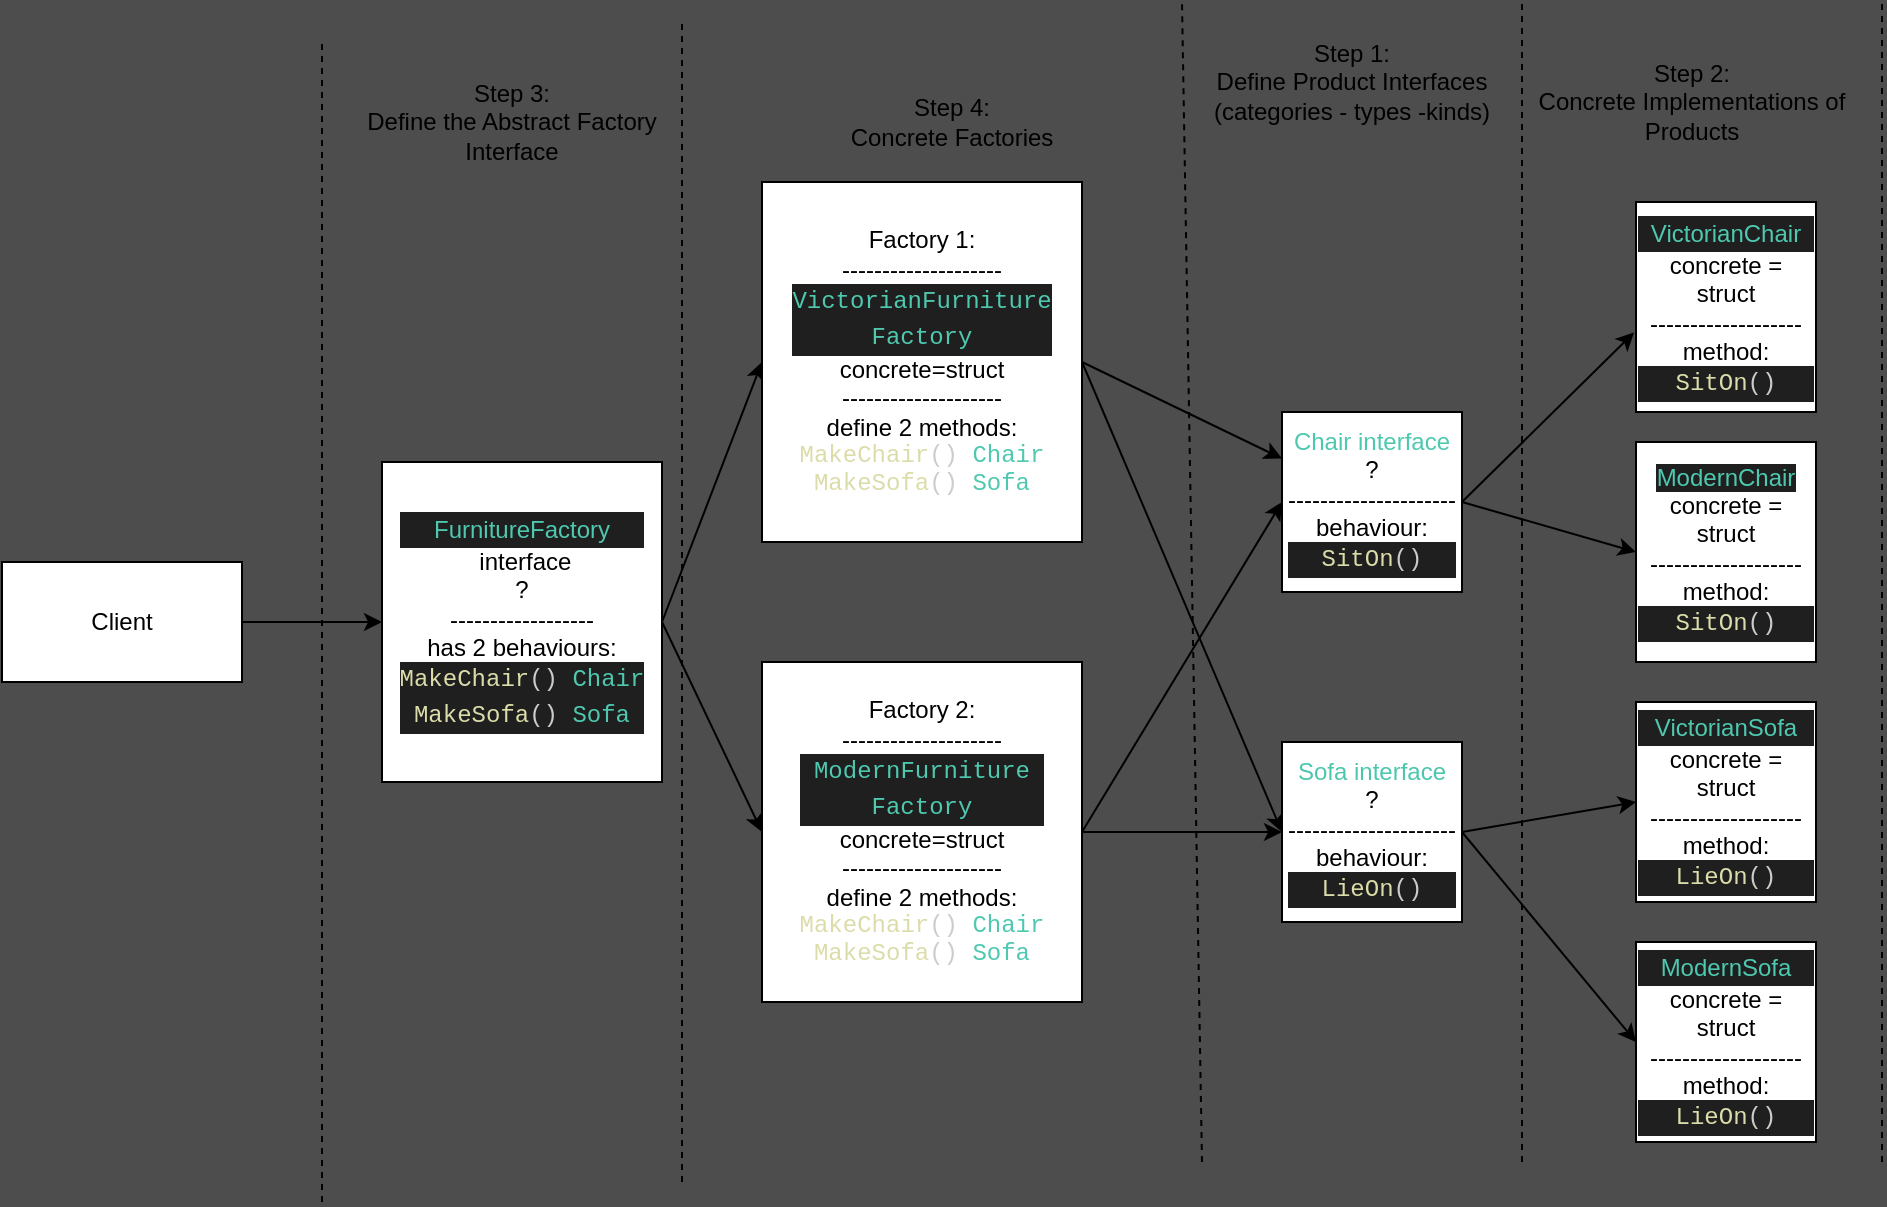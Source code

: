 <mxfile>
    <diagram id="KUEobTJNzFjchIPSe8lg" name="Page-1">
        <mxGraphModel dx="977" dy="554" grid="1" gridSize="10" guides="1" tooltips="1" connect="1" arrows="1" fold="1" page="1" pageScale="1" pageWidth="1654" pageHeight="1169" background="#4D4D4D" math="0" shadow="0">
            <root>
                <mxCell id="0"/>
                <mxCell id="1" parent="0"/>
                <mxCell id="6" value="" style="html=1;exitX=1;exitY=0.5;exitDx=0;exitDy=0;entryX=0;entryY=0.5;entryDx=0;entryDy=0;" parent="1" source="2" target="3" edge="1">
                    <mxGeometry relative="1" as="geometry"/>
                </mxCell>
                <mxCell id="11" value="" style="edgeStyle=none;html=1;entryX=0;entryY=0.5;entryDx=0;entryDy=0;exitX=1;exitY=0.5;exitDx=0;exitDy=0;" parent="1" source="10" target="2" edge="1">
                    <mxGeometry relative="1" as="geometry">
                        <mxPoint x="390" y="480" as="sourcePoint"/>
                    </mxGeometry>
                </mxCell>
                <mxCell id="2" value="&lt;div&gt;&lt;/div&gt;&lt;div&gt;&lt;div style=&quot;color: rgb(204, 204, 204); background-color: rgb(31, 31, 31); line-height: 18px;&quot;&gt;&lt;span style=&quot;color: rgb(78, 201, 176);&quot;&gt;FurnitureFactory&lt;/span&gt;&lt;/div&gt;&amp;nbsp;interface&lt;/div&gt;&lt;div&gt;?&lt;/div&gt;&lt;div&gt;------------------&lt;/div&gt;&lt;div&gt;has 2 behaviours:&lt;div style=&quot;color: rgb(204, 204, 204); background-color: rgb(31, 31, 31); font-family: Menlo, Monaco, &amp;quot;Courier New&amp;quot;, monospace; line-height: 18px;&quot;&gt;&lt;div&gt;&lt;span style=&quot;color: #dcdcaa;&quot;&gt;MakeChair&lt;/span&gt;() &lt;span style=&quot;color: #4ec9b0;&quot;&gt;Chair&lt;/span&gt;&lt;/div&gt;&lt;div&gt;    &lt;span style=&quot;color: #dcdcaa;&quot;&gt;MakeSofa&lt;/span&gt;() &lt;span style=&quot;color: #4ec9b0;&quot;&gt;Sofa&lt;/span&gt;&lt;/div&gt;&lt;/div&gt;&lt;/div&gt;&lt;div&gt;&lt;/div&gt;" style="rounded=0;whiteSpace=wrap;html=1;" parent="1" vertex="1">
                    <mxGeometry x="450" y="290" width="140" height="160" as="geometry"/>
                </mxCell>
                <mxCell id="14" value="" style="html=1;exitX=1;exitY=0.5;exitDx=0;exitDy=0;" parent="1" source="3" target="13" edge="1">
                    <mxGeometry relative="1" as="geometry"/>
                </mxCell>
                <mxCell id="17" style="html=1;exitX=1;exitY=0.5;exitDx=0;exitDy=0;entryX=0;entryY=0.5;entryDx=0;entryDy=0;" parent="1" source="3" target="16" edge="1">
                    <mxGeometry relative="1" as="geometry"/>
                </mxCell>
                <mxCell id="3" value="&lt;div&gt;Factory 1:&lt;/div&gt;&lt;div&gt;--------------------&lt;/div&gt;&lt;div&gt;&lt;/div&gt;&lt;div&gt;&lt;div style=&quot;color: rgb(204, 204, 204); background-color: rgb(31, 31, 31); font-family: Menlo, Monaco, &amp;quot;Courier New&amp;quot;, monospace; line-height: 18px;&quot;&gt;&lt;span style=&quot;color: #4ec9b0;&quot;&gt;VictorianFurniture&lt;/span&gt;&lt;/div&gt;&lt;div style=&quot;color: rgb(204, 204, 204); background-color: rgb(31, 31, 31); font-family: Menlo, Monaco, &amp;quot;Courier New&amp;quot;, monospace; line-height: 18px;&quot;&gt;&lt;span style=&quot;color: #4ec9b0;&quot;&gt;Factory&lt;/span&gt;&lt;/div&gt;concrete=struct&lt;/div&gt;&lt;div&gt;--------------------&lt;/div&gt;&lt;div&gt;define 2 methods:&lt;div style=&quot;color: rgb(204, 204, 204); font-family: Menlo, Monaco, &amp;quot;Courier New&amp;quot;, monospace;&quot;&gt;&lt;span style=&quot;color: rgb(220, 220, 170);&quot;&gt;MakeChair&lt;/span&gt;()&amp;nbsp;&lt;span style=&quot;color: rgb(78, 201, 176);&quot;&gt;Chair&lt;/span&gt;&lt;/div&gt;&lt;div style=&quot;color: rgb(204, 204, 204); font-family: Menlo, Monaco, &amp;quot;Courier New&amp;quot;, monospace;&quot;&gt;&lt;span style=&quot;color: rgb(220, 220, 170);&quot;&gt;MakeSofa&lt;/span&gt;()&amp;nbsp;&lt;span style=&quot;color: rgb(78, 201, 176);&quot;&gt;Sofa&lt;/span&gt;&lt;/div&gt;&lt;/div&gt;&lt;div&gt;&lt;/div&gt;" style="rounded=0;whiteSpace=wrap;html=1;" parent="1" vertex="1">
                    <mxGeometry x="640" y="150" width="160" height="180" as="geometry"/>
                </mxCell>
                <mxCell id="18" style="html=1;exitX=1;exitY=0.5;exitDx=0;exitDy=0;entryX=0;entryY=0.5;entryDx=0;entryDy=0;" parent="1" source="7" target="13" edge="1">
                    <mxGeometry relative="1" as="geometry"/>
                </mxCell>
                <mxCell id="19" style="html=1;exitX=1;exitY=0.5;exitDx=0;exitDy=0;entryX=0;entryY=0.5;entryDx=0;entryDy=0;" parent="1" source="7" target="16" edge="1">
                    <mxGeometry relative="1" as="geometry"/>
                </mxCell>
                <mxCell id="7" value="&lt;div&gt;Factory 2:&lt;/div&gt;&lt;div&gt;--------------------&lt;/div&gt;&lt;div&gt;&lt;/div&gt;&lt;div&gt;&lt;div style=&quot;color: rgb(204, 204, 204); background-color: rgb(31, 31, 31); font-family: Menlo, Monaco, &amp;quot;Courier New&amp;quot;, monospace; line-height: 18px;&quot;&gt;&lt;span style=&quot;color: #4ec9b0;&quot;&gt;ModernFurniture&lt;/span&gt;&lt;/div&gt;&lt;div style=&quot;color: rgb(204, 204, 204); background-color: rgb(31, 31, 31); font-family: Menlo, Monaco, &amp;quot;Courier New&amp;quot;, monospace; line-height: 18px;&quot;&gt;&lt;span style=&quot;color: #4ec9b0;&quot;&gt;Factory&lt;/span&gt;&lt;/div&gt;concrete=struct&lt;/div&gt;&lt;div&gt;--------------------&lt;/div&gt;&lt;div&gt;define 2 methods:&lt;div style=&quot;color: rgb(204, 204, 204); font-family: Menlo, Monaco, &amp;quot;Courier New&amp;quot;, monospace;&quot;&gt;&lt;span style=&quot;color: rgb(220, 220, 170);&quot;&gt;MakeChair&lt;/span&gt;()&amp;nbsp;&lt;span style=&quot;color: rgb(78, 201, 176);&quot;&gt;Chair&lt;/span&gt;&lt;/div&gt;&lt;div style=&quot;color: rgb(204, 204, 204); font-family: Menlo, Monaco, &amp;quot;Courier New&amp;quot;, monospace;&quot;&gt;&lt;span style=&quot;color: rgb(220, 220, 170);&quot;&gt;MakeSofa&lt;/span&gt;()&amp;nbsp;&lt;span style=&quot;color: rgb(78, 201, 176);&quot;&gt;Sofa&lt;/span&gt;&lt;/div&gt;&lt;/div&gt;&lt;div&gt;&lt;/div&gt;" style="rounded=0;whiteSpace=wrap;html=1;" parent="1" vertex="1">
                    <mxGeometry x="640" y="390" width="160" height="170" as="geometry"/>
                </mxCell>
                <mxCell id="9" value="" style="endArrow=classic;html=1;entryX=0;entryY=0.5;entryDx=0;entryDy=0;exitX=1;exitY=0.5;exitDx=0;exitDy=0;" parent="1" source="2" target="7" edge="1">
                    <mxGeometry width="50" height="50" relative="1" as="geometry">
                        <mxPoint x="680" y="400" as="sourcePoint"/>
                        <mxPoint x="730" y="350" as="targetPoint"/>
                    </mxGeometry>
                </mxCell>
                <mxCell id="10" value="Client" style="rounded=0;whiteSpace=wrap;html=1;" parent="1" vertex="1">
                    <mxGeometry x="260" y="340" width="120" height="60" as="geometry"/>
                </mxCell>
                <mxCell id="24" style="edgeStyle=none;html=1;exitX=1;exitY=0.5;exitDx=0;exitDy=0;entryX=-0.011;entryY=0.622;entryDx=0;entryDy=0;entryPerimeter=0;elbow=vertical;" parent="1" source="13" target="20" edge="1">
                    <mxGeometry relative="1" as="geometry"/>
                </mxCell>
                <mxCell id="25" style="edgeStyle=none;html=1;exitX=1;exitY=0.5;exitDx=0;exitDy=0;entryX=0;entryY=0.5;entryDx=0;entryDy=0;elbow=vertical;" parent="1" source="13" target="22" edge="1">
                    <mxGeometry relative="1" as="geometry"/>
                </mxCell>
                <mxCell id="13" value="&lt;div&gt;&lt;font color=&quot;#4ec9b0&quot;&gt;Chair interface&lt;/font&gt;&lt;/div&gt;&lt;div&gt;?&lt;/div&gt;&lt;div&gt;---------------------&lt;/div&gt;&lt;div&gt;behaviour:&lt;div style=&quot;color: rgb(204, 204, 204); background-color: rgb(31, 31, 31); font-family: Menlo, Monaco, &amp;quot;Courier New&amp;quot;, monospace; line-height: 18px;&quot;&gt;&lt;span style=&quot;color: #dcdcaa;&quot;&gt;SitOn&lt;/span&gt;()&lt;/div&gt;&lt;/div&gt;&lt;div&gt;&lt;/div&gt;&lt;div&gt;&lt;/div&gt;" style="rounded=0;whiteSpace=wrap;html=1;" parent="1" vertex="1">
                    <mxGeometry x="900" y="265" width="90" height="90" as="geometry"/>
                </mxCell>
                <mxCell id="26" style="edgeStyle=none;html=1;exitX=1;exitY=0.5;exitDx=0;exitDy=0;entryX=0;entryY=0.5;entryDx=0;entryDy=0;elbow=vertical;" parent="1" source="16" target="21" edge="1">
                    <mxGeometry relative="1" as="geometry"/>
                </mxCell>
                <mxCell id="27" style="edgeStyle=none;html=1;exitX=1;exitY=0.5;exitDx=0;exitDy=0;entryX=0;entryY=0.5;entryDx=0;entryDy=0;elbow=vertical;" parent="1" source="16" target="23" edge="1">
                    <mxGeometry relative="1" as="geometry"/>
                </mxCell>
                <mxCell id="16" value="&lt;div&gt;&lt;font color=&quot;#4dc6ae&quot;&gt;Sofa interface&lt;/font&gt;&lt;/div&gt;&lt;div&gt;?&lt;/div&gt;&lt;div&gt;---------------------&lt;/div&gt;&lt;div&gt;behaviour:&lt;div style=&quot;color: rgb(204, 204, 204); background-color: rgb(31, 31, 31); font-family: Menlo, Monaco, &amp;quot;Courier New&amp;quot;, monospace; line-height: 18px;&quot;&gt;&lt;span style=&quot;color: #dcdcaa;&quot;&gt;LieOn&lt;/span&gt;()&lt;/div&gt;&lt;/div&gt;&lt;div&gt;&lt;/div&gt;&lt;div&gt;&lt;/div&gt;&lt;div&gt;&lt;/div&gt;" style="rounded=0;whiteSpace=wrap;html=1;" parent="1" vertex="1">
                    <mxGeometry x="900" y="430" width="90" height="90" as="geometry"/>
                </mxCell>
                <mxCell id="20" value="&lt;div&gt;&lt;/div&gt;&lt;div&gt;&lt;div style=&quot;background-color: rgb(31, 31, 31); line-height: 18px;&quot;&gt;&lt;font color=&quot;#4ec9b0&quot;&gt;VictorianChair&lt;/font&gt;&lt;/div&gt;concrete = struct&lt;/div&gt;&lt;div&gt;-------------------&lt;/div&gt;&lt;div&gt;method:&lt;div style=&quot;color: rgb(204, 204, 204); background-color: rgb(31, 31, 31); font-family: Menlo, Monaco, &amp;quot;Courier New&amp;quot;, monospace; line-height: 18px;&quot;&gt;&lt;span style=&quot;color: #dcdcaa;&quot;&gt;SitOn&lt;/span&gt;()&lt;/div&gt;&lt;/div&gt;&lt;div&gt;&lt;/div&gt;&lt;div&gt;&lt;/div&gt;&lt;div&gt;&lt;/div&gt;" style="rounded=0;whiteSpace=wrap;html=1;" parent="1" vertex="1">
                    <mxGeometry x="1077" y="160" width="90" height="105" as="geometry"/>
                </mxCell>
                <mxCell id="21" value="&lt;div&gt;&lt;/div&gt;&lt;div&gt;&lt;div style=&quot;color: rgb(204, 204, 204); background-color: rgb(31, 31, 31); line-height: 18px;&quot;&gt;&lt;span style=&quot;color: rgb(78, 201, 176);&quot;&gt;VictorianSofa&lt;/span&gt;&lt;/div&gt;concrete = struct&lt;/div&gt;&lt;div&gt;-------------------&lt;/div&gt;&lt;div&gt;method:&lt;div style=&quot;color: rgb(204, 204, 204); background-color: rgb(31, 31, 31); font-family: Menlo, Monaco, &amp;quot;Courier New&amp;quot;, monospace; line-height: 18px;&quot;&gt;&lt;span style=&quot;color: #dcdcaa;&quot;&gt;LieOn&lt;/span&gt;()&lt;/div&gt;&lt;/div&gt;&lt;div&gt;&lt;/div&gt;&lt;div&gt;&lt;/div&gt;&lt;div&gt;&lt;/div&gt;" style="rounded=0;whiteSpace=wrap;html=1;" parent="1" vertex="1">
                    <mxGeometry x="1077" y="410" width="90" height="100" as="geometry"/>
                </mxCell>
                <mxCell id="22" value="&lt;div style=&quot;color: rgb(204, 204, 204); background-color: rgb(31, 31, 31); font-family: Menlo, Monaco, &amp;quot;Courier New&amp;quot;, monospace; line-height: 18px;&quot;&gt;&lt;/div&gt;&lt;div&gt;&lt;span style=&quot;color: rgb(78, 201, 176); background-color: rgb(31, 31, 31);&quot;&gt;ModernChair&lt;/span&gt;&lt;/div&gt;&lt;div&gt;&lt;span style=&quot;background-color: initial;&quot;&gt;concrete = struct&lt;/span&gt;&lt;/div&gt;&lt;div&gt;&lt;/div&gt;&lt;div&gt;-------------------&lt;/div&gt;&lt;div&gt;method:&lt;div style=&quot;color: rgb(204, 204, 204); background-color: rgb(31, 31, 31); font-family: Menlo, Monaco, &amp;quot;Courier New&amp;quot;, monospace; line-height: 18px;&quot;&gt;&lt;span style=&quot;color: #dcdcaa;&quot;&gt;SitOn&lt;/span&gt;()&lt;/div&gt;&lt;/div&gt;&lt;div&gt;&lt;/div&gt;&lt;div&gt;&lt;/div&gt;&lt;div&gt;&lt;/div&gt;" style="rounded=0;whiteSpace=wrap;html=1;" parent="1" vertex="1">
                    <mxGeometry x="1077" y="280" width="90" height="110" as="geometry"/>
                </mxCell>
                <mxCell id="23" value="&lt;div&gt;&lt;/div&gt;&lt;div&gt;&lt;div style=&quot;color: rgb(204, 204, 204); background-color: rgb(31, 31, 31); line-height: 18px;&quot;&gt;&lt;span style=&quot;color: rgb(78, 201, 176);&quot;&gt;ModernSofa&lt;/span&gt;&lt;/div&gt;concrete = struct&lt;/div&gt;&lt;div&gt;-------------------&lt;/div&gt;&lt;div&gt;method:&lt;div style=&quot;color: rgb(204, 204, 204); background-color: rgb(31, 31, 31); font-family: Menlo, Monaco, &amp;quot;Courier New&amp;quot;, monospace; line-height: 18px;&quot;&gt;&lt;span style=&quot;color: #dcdcaa;&quot;&gt;LieOn&lt;/span&gt;()&lt;/div&gt;&lt;/div&gt;&lt;div&gt;&lt;/div&gt;&lt;div&gt;&lt;/div&gt;&lt;div&gt;&lt;/div&gt;" style="rounded=0;whiteSpace=wrap;html=1;" parent="1" vertex="1">
                    <mxGeometry x="1077" y="530" width="90" height="100" as="geometry"/>
                </mxCell>
                <mxCell id="28" value="Step 1:&lt;br&gt;Define Product Interfaces (categories - types -kinds)" style="text;html=1;strokeColor=none;fillColor=none;align=center;verticalAlign=middle;whiteSpace=wrap;rounded=0;" parent="1" vertex="1">
                    <mxGeometry x="850" y="60" width="170" height="80" as="geometry"/>
                </mxCell>
                <mxCell id="29" value="" style="endArrow=none;dashed=1;html=1;entryX=0;entryY=0;entryDx=0;entryDy=0;" parent="1" target="28" edge="1">
                    <mxGeometry width="50" height="50" relative="1" as="geometry">
                        <mxPoint x="860" y="640" as="sourcePoint"/>
                        <mxPoint x="900" y="300" as="targetPoint"/>
                    </mxGeometry>
                </mxCell>
                <mxCell id="30" value="" style="endArrow=none;dashed=1;html=1;entryX=1;entryY=0;entryDx=0;entryDy=0;" parent="1" target="28" edge="1">
                    <mxGeometry width="50" height="50" relative="1" as="geometry">
                        <mxPoint x="1020.0" y="640" as="sourcePoint"/>
                        <mxPoint x="1010.0" y="160" as="targetPoint"/>
                    </mxGeometry>
                </mxCell>
                <mxCell id="33" value="" style="endArrow=none;dashed=1;html=1;entryX=1;entryY=0;entryDx=0;entryDy=0;" parent="1" edge="1">
                    <mxGeometry width="50" height="50" relative="1" as="geometry">
                        <mxPoint x="1200" y="640" as="sourcePoint"/>
                        <mxPoint x="1200" y="60.0" as="targetPoint"/>
                    </mxGeometry>
                </mxCell>
                <mxCell id="34" value="" style="endArrow=none;dashed=1;html=1;entryX=1;entryY=0;entryDx=0;entryDy=0;" parent="1" edge="1">
                    <mxGeometry width="50" height="50" relative="1" as="geometry">
                        <mxPoint x="600" y="650" as="sourcePoint"/>
                        <mxPoint x="600" y="70.0" as="targetPoint"/>
                    </mxGeometry>
                </mxCell>
                <mxCell id="35" value="" style="endArrow=none;dashed=1;html=1;entryX=1;entryY=0;entryDx=0;entryDy=0;" parent="1" edge="1">
                    <mxGeometry width="50" height="50" relative="1" as="geometry">
                        <mxPoint x="420" y="660" as="sourcePoint"/>
                        <mxPoint x="420" y="80.0" as="targetPoint"/>
                    </mxGeometry>
                </mxCell>
                <mxCell id="36" value="Step 2: &lt;br&gt;Concrete Implementations of Products" style="text;html=1;strokeColor=none;fillColor=none;align=center;verticalAlign=middle;whiteSpace=wrap;rounded=0;" parent="1" vertex="1">
                    <mxGeometry x="1020" y="70" width="170" height="80" as="geometry"/>
                </mxCell>
                <mxCell id="37" value="Step 4: &lt;br&gt;Concrete Factories" style="text;html=1;strokeColor=none;fillColor=none;align=center;verticalAlign=middle;whiteSpace=wrap;rounded=0;" parent="1" vertex="1">
                    <mxGeometry x="650" y="80" width="170" height="80" as="geometry"/>
                </mxCell>
                <mxCell id="38" value="Step 3: &lt;br&gt;Define the Abstract Factory Interface" style="text;html=1;strokeColor=none;fillColor=none;align=center;verticalAlign=middle;whiteSpace=wrap;rounded=0;" parent="1" vertex="1">
                    <mxGeometry x="430" y="80" width="170" height="80" as="geometry"/>
                </mxCell>
            </root>
        </mxGraphModel>
    </diagram>
</mxfile>